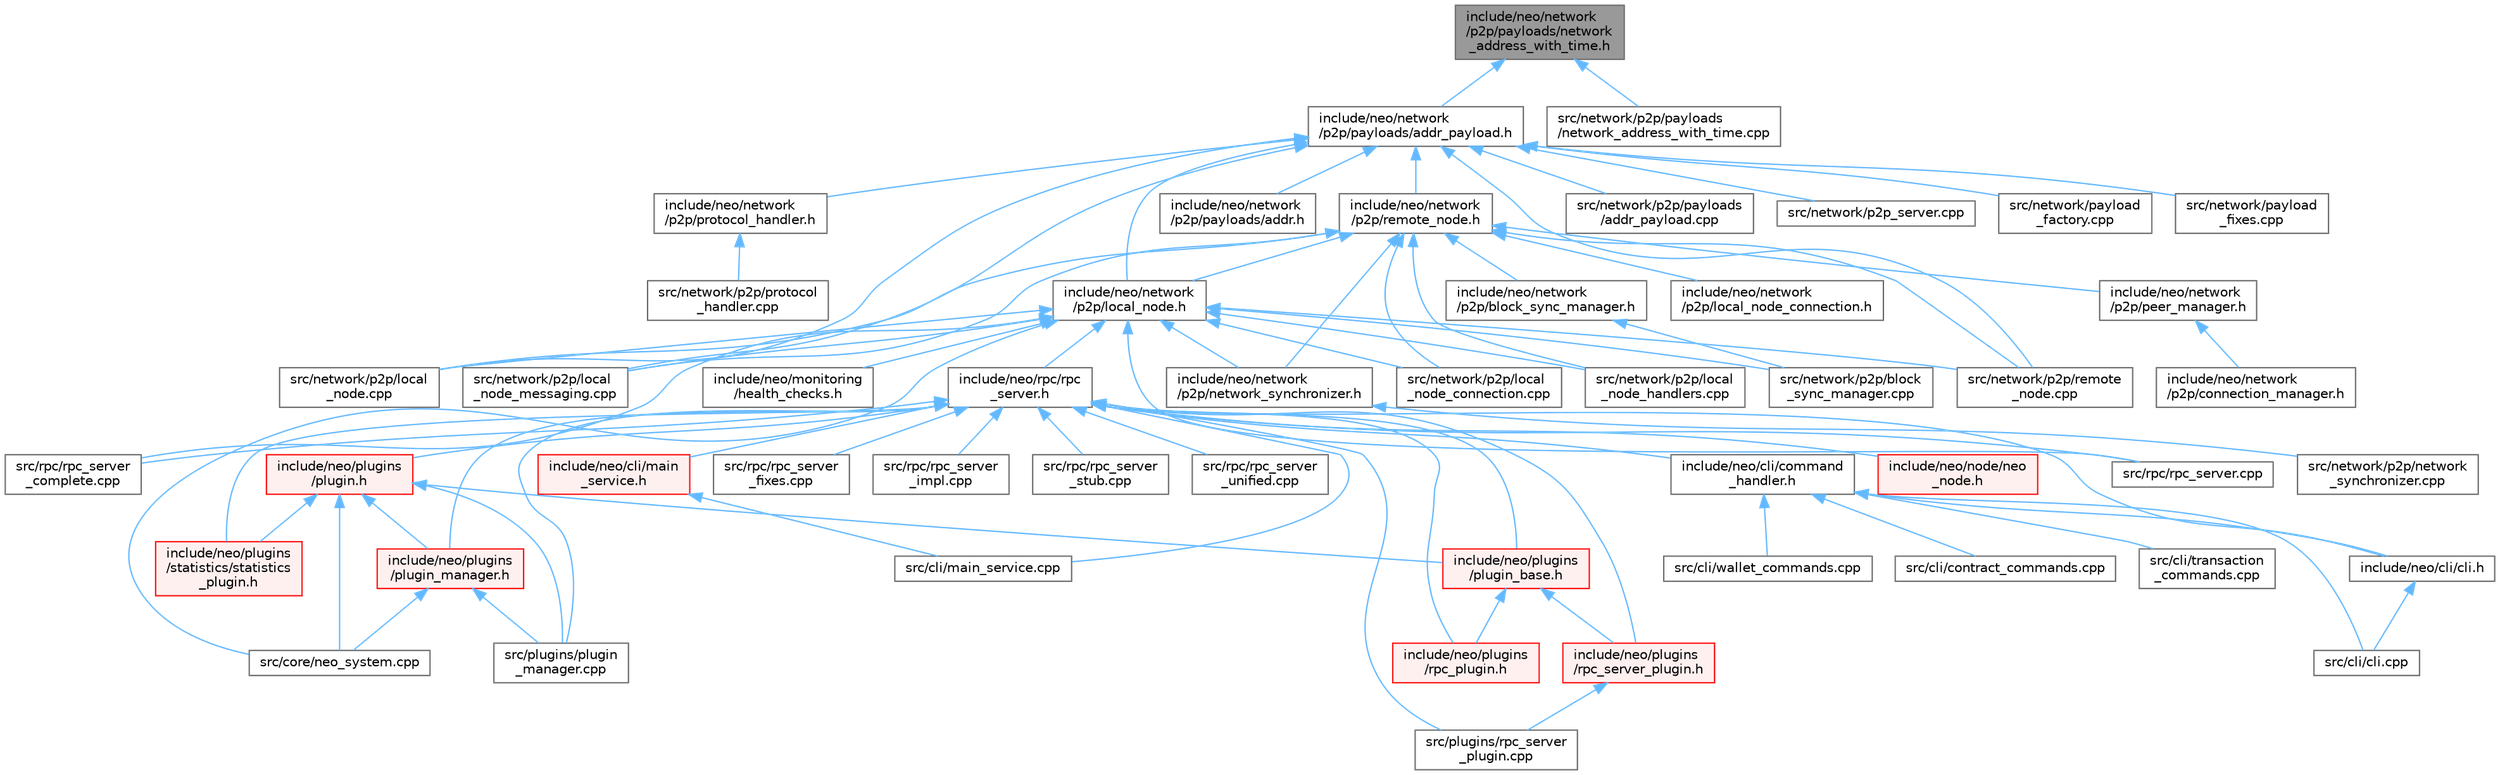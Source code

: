 digraph "include/neo/network/p2p/payloads/network_address_with_time.h"
{
 // LATEX_PDF_SIZE
  bgcolor="transparent";
  edge [fontname=Helvetica,fontsize=10,labelfontname=Helvetica,labelfontsize=10];
  node [fontname=Helvetica,fontsize=10,shape=box,height=0.2,width=0.4];
  Node1 [id="Node000001",label="include/neo/network\l/p2p/payloads/network\l_address_with_time.h",height=0.2,width=0.4,color="gray40", fillcolor="grey60", style="filled", fontcolor="black",tooltip=" "];
  Node1 -> Node2 [id="edge1_Node000001_Node000002",dir="back",color="steelblue1",style="solid",tooltip=" "];
  Node2 [id="Node000002",label="include/neo/network\l/p2p/payloads/addr_payload.h",height=0.2,width=0.4,color="grey40", fillcolor="white", style="filled",URL="$addr__payload_8h.html",tooltip=" "];
  Node2 -> Node3 [id="edge2_Node000002_Node000003",dir="back",color="steelblue1",style="solid",tooltip=" "];
  Node3 [id="Node000003",label="include/neo/network\l/p2p/local_node.h",height=0.2,width=0.4,color="grey40", fillcolor="white", style="filled",URL="$local__node_8h.html",tooltip=" "];
  Node3 -> Node4 [id="edge3_Node000003_Node000004",dir="back",color="steelblue1",style="solid",tooltip=" "];
  Node4 [id="Node000004",label="include/neo/monitoring\l/health_checks.h",height=0.2,width=0.4,color="grey40", fillcolor="white", style="filled",URL="$health__checks_8h.html",tooltip=" "];
  Node3 -> Node5 [id="edge4_Node000003_Node000005",dir="back",color="steelblue1",style="solid",tooltip=" "];
  Node5 [id="Node000005",label="include/neo/network\l/p2p/network_synchronizer.h",height=0.2,width=0.4,color="grey40", fillcolor="white", style="filled",URL="$network__synchronizer_8h.html",tooltip=" "];
  Node5 -> Node6 [id="edge5_Node000005_Node000006",dir="back",color="steelblue1",style="solid",tooltip=" "];
  Node6 [id="Node000006",label="src/network/p2p/network\l_synchronizer.cpp",height=0.2,width=0.4,color="grey40", fillcolor="white", style="filled",URL="$network__synchronizer_8cpp.html",tooltip=" "];
  Node3 -> Node7 [id="edge6_Node000003_Node000007",dir="back",color="steelblue1",style="solid",tooltip=" "];
  Node7 [id="Node000007",label="include/neo/rpc/rpc\l_server.h",height=0.2,width=0.4,color="grey40", fillcolor="white", style="filled",URL="$rpc__server_8h.html",tooltip=" "];
  Node7 -> Node8 [id="edge7_Node000007_Node000008",dir="back",color="steelblue1",style="solid",tooltip=" "];
  Node8 [id="Node000008",label="include/neo/cli/cli.h",height=0.2,width=0.4,color="grey40", fillcolor="white", style="filled",URL="$cli_8h.html",tooltip=" "];
  Node8 -> Node9 [id="edge8_Node000008_Node000009",dir="back",color="steelblue1",style="solid",tooltip=" "];
  Node9 [id="Node000009",label="src/cli/cli.cpp",height=0.2,width=0.4,color="grey40", fillcolor="white", style="filled",URL="$cli_8cpp.html",tooltip=" "];
  Node7 -> Node10 [id="edge9_Node000007_Node000010",dir="back",color="steelblue1",style="solid",tooltip=" "];
  Node10 [id="Node000010",label="include/neo/cli/command\l_handler.h",height=0.2,width=0.4,color="grey40", fillcolor="white", style="filled",URL="$command__handler_8h.html",tooltip=" "];
  Node10 -> Node8 [id="edge10_Node000010_Node000008",dir="back",color="steelblue1",style="solid",tooltip=" "];
  Node10 -> Node9 [id="edge11_Node000010_Node000009",dir="back",color="steelblue1",style="solid",tooltip=" "];
  Node10 -> Node11 [id="edge12_Node000010_Node000011",dir="back",color="steelblue1",style="solid",tooltip=" "];
  Node11 [id="Node000011",label="src/cli/contract_commands.cpp",height=0.2,width=0.4,color="grey40", fillcolor="white", style="filled",URL="$contract__commands_8cpp.html",tooltip=" "];
  Node10 -> Node12 [id="edge13_Node000010_Node000012",dir="back",color="steelblue1",style="solid",tooltip=" "];
  Node12 [id="Node000012",label="src/cli/transaction\l_commands.cpp",height=0.2,width=0.4,color="grey40", fillcolor="white", style="filled",URL="$transaction__commands_8cpp.html",tooltip=" "];
  Node10 -> Node13 [id="edge14_Node000010_Node000013",dir="back",color="steelblue1",style="solid",tooltip=" "];
  Node13 [id="Node000013",label="src/cli/wallet_commands.cpp",height=0.2,width=0.4,color="grey40", fillcolor="white", style="filled",URL="$wallet__commands_8cpp.html",tooltip=" "];
  Node7 -> Node14 [id="edge15_Node000007_Node000014",dir="back",color="steelblue1",style="solid",tooltip=" "];
  Node14 [id="Node000014",label="include/neo/cli/main\l_service.h",height=0.2,width=0.4,color="red", fillcolor="#FFF0F0", style="filled",URL="$main__service_8h.html",tooltip=" "];
  Node14 -> Node23 [id="edge16_Node000014_Node000023",dir="back",color="steelblue1",style="solid",tooltip=" "];
  Node23 [id="Node000023",label="src/cli/main_service.cpp",height=0.2,width=0.4,color="grey40", fillcolor="white", style="filled",URL="$main__service_8cpp.html",tooltip=" "];
  Node7 -> Node27 [id="edge17_Node000007_Node000027",dir="back",color="steelblue1",style="solid",tooltip=" "];
  Node27 [id="Node000027",label="include/neo/node/neo\l_node.h",height=0.2,width=0.4,color="red", fillcolor="#FFF0F0", style="filled",URL="$neo__node_8h.html",tooltip=" "];
  Node7 -> Node32 [id="edge18_Node000007_Node000032",dir="back",color="steelblue1",style="solid",tooltip=" "];
  Node32 [id="Node000032",label="include/neo/plugins\l/plugin.h",height=0.2,width=0.4,color="red", fillcolor="#FFF0F0", style="filled",URL="$plugins_2plugin_8h.html",tooltip=" "];
  Node32 -> Node33 [id="edge19_Node000032_Node000033",dir="back",color="steelblue1",style="solid",tooltip=" "];
  Node33 [id="Node000033",label="include/neo/plugins\l/plugin_base.h",height=0.2,width=0.4,color="red", fillcolor="#FFF0F0", style="filled",URL="$plugin__base_8h.html",tooltip=" "];
  Node33 -> Node39 [id="edge20_Node000033_Node000039",dir="back",color="steelblue1",style="solid",tooltip=" "];
  Node39 [id="Node000039",label="include/neo/plugins\l/rpc_plugin.h",height=0.2,width=0.4,color="red", fillcolor="#FFF0F0", style="filled",URL="$rpc__plugin_8h.html",tooltip=" "];
  Node33 -> Node41 [id="edge21_Node000033_Node000041",dir="back",color="steelblue1",style="solid",tooltip=" "];
  Node41 [id="Node000041",label="include/neo/plugins\l/rpc_server_plugin.h",height=0.2,width=0.4,color="red", fillcolor="#FFF0F0", style="filled",URL="$rpc__server__plugin_8h.html",tooltip=" "];
  Node41 -> Node42 [id="edge22_Node000041_Node000042",dir="back",color="steelblue1",style="solid",tooltip=" "];
  Node42 [id="Node000042",label="src/plugins/rpc_server\l_plugin.cpp",height=0.2,width=0.4,color="grey40", fillcolor="white", style="filled",URL="$rpc__server__plugin_8cpp.html",tooltip=" "];
  Node32 -> Node50 [id="edge23_Node000032_Node000050",dir="back",color="steelblue1",style="solid",tooltip=" "];
  Node50 [id="Node000050",label="include/neo/plugins\l/plugin_manager.h",height=0.2,width=0.4,color="red", fillcolor="#FFF0F0", style="filled",URL="$plugin__manager_8h.html",tooltip=" "];
  Node50 -> Node52 [id="edge24_Node000050_Node000052",dir="back",color="steelblue1",style="solid",tooltip=" "];
  Node52 [id="Node000052",label="src/core/neo_system.cpp",height=0.2,width=0.4,color="grey40", fillcolor="white", style="filled",URL="$core_2neo__system_8cpp.html",tooltip=" "];
  Node50 -> Node53 [id="edge25_Node000050_Node000053",dir="back",color="steelblue1",style="solid",tooltip=" "];
  Node53 [id="Node000053",label="src/plugins/plugin\l_manager.cpp",height=0.2,width=0.4,color="grey40", fillcolor="white", style="filled",URL="$plugin__manager_8cpp.html",tooltip=" "];
  Node32 -> Node54 [id="edge26_Node000032_Node000054",dir="back",color="steelblue1",style="solid",tooltip=" "];
  Node54 [id="Node000054",label="include/neo/plugins\l/statistics/statistics\l_plugin.h",height=0.2,width=0.4,color="red", fillcolor="#FFF0F0", style="filled",URL="$statistics_2statistics__plugin_8h.html",tooltip=" "];
  Node32 -> Node52 [id="edge27_Node000032_Node000052",dir="back",color="steelblue1",style="solid",tooltip=" "];
  Node32 -> Node53 [id="edge28_Node000032_Node000053",dir="back",color="steelblue1",style="solid",tooltip=" "];
  Node7 -> Node33 [id="edge29_Node000007_Node000033",dir="back",color="steelblue1",style="solid",tooltip=" "];
  Node7 -> Node50 [id="edge30_Node000007_Node000050",dir="back",color="steelblue1",style="solid",tooltip=" "];
  Node7 -> Node39 [id="edge31_Node000007_Node000039",dir="back",color="steelblue1",style="solid",tooltip=" "];
  Node7 -> Node41 [id="edge32_Node000007_Node000041",dir="back",color="steelblue1",style="solid",tooltip=" "];
  Node7 -> Node54 [id="edge33_Node000007_Node000054",dir="back",color="steelblue1",style="solid",tooltip=" "];
  Node7 -> Node23 [id="edge34_Node000007_Node000023",dir="back",color="steelblue1",style="solid",tooltip=" "];
  Node7 -> Node53 [id="edge35_Node000007_Node000053",dir="back",color="steelblue1",style="solid",tooltip=" "];
  Node7 -> Node42 [id="edge36_Node000007_Node000042",dir="back",color="steelblue1",style="solid",tooltip=" "];
  Node7 -> Node58 [id="edge37_Node000007_Node000058",dir="back",color="steelblue1",style="solid",tooltip=" "];
  Node58 [id="Node000058",label="src/rpc/rpc_server.cpp",height=0.2,width=0.4,color="grey40", fillcolor="white", style="filled",URL="$rpc__server_8cpp.html",tooltip=" "];
  Node7 -> Node59 [id="edge38_Node000007_Node000059",dir="back",color="steelblue1",style="solid",tooltip=" "];
  Node59 [id="Node000059",label="src/rpc/rpc_server\l_complete.cpp",height=0.2,width=0.4,color="grey40", fillcolor="white", style="filled",URL="$rpc__server__complete_8cpp.html",tooltip=" "];
  Node7 -> Node60 [id="edge39_Node000007_Node000060",dir="back",color="steelblue1",style="solid",tooltip=" "];
  Node60 [id="Node000060",label="src/rpc/rpc_server\l_fixes.cpp",height=0.2,width=0.4,color="grey40", fillcolor="white", style="filled",URL="$rpc__server__fixes_8cpp.html",tooltip=" "];
  Node7 -> Node61 [id="edge40_Node000007_Node000061",dir="back",color="steelblue1",style="solid",tooltip=" "];
  Node61 [id="Node000061",label="src/rpc/rpc_server\l_impl.cpp",height=0.2,width=0.4,color="grey40", fillcolor="white", style="filled",URL="$rpc__server__impl_8cpp.html",tooltip=" "];
  Node7 -> Node62 [id="edge41_Node000007_Node000062",dir="back",color="steelblue1",style="solid",tooltip=" "];
  Node62 [id="Node000062",label="src/rpc/rpc_server\l_stub.cpp",height=0.2,width=0.4,color="grey40", fillcolor="white", style="filled",URL="$rpc__server__stub_8cpp.html",tooltip=" "];
  Node7 -> Node63 [id="edge42_Node000007_Node000063",dir="back",color="steelblue1",style="solid",tooltip=" "];
  Node63 [id="Node000063",label="src/rpc/rpc_server\l_unified.cpp",height=0.2,width=0.4,color="grey40", fillcolor="white", style="filled",URL="$rpc__server__unified_8cpp.html",tooltip=" "];
  Node3 -> Node52 [id="edge43_Node000003_Node000052",dir="back",color="steelblue1",style="solid",tooltip=" "];
  Node3 -> Node64 [id="edge44_Node000003_Node000064",dir="back",color="steelblue1",style="solid",tooltip=" "];
  Node64 [id="Node000064",label="src/network/p2p/block\l_sync_manager.cpp",height=0.2,width=0.4,color="grey40", fillcolor="white", style="filled",URL="$block__sync__manager_8cpp.html",tooltip=" "];
  Node3 -> Node65 [id="edge45_Node000003_Node000065",dir="back",color="steelblue1",style="solid",tooltip=" "];
  Node65 [id="Node000065",label="src/network/p2p/local\l_node.cpp",height=0.2,width=0.4,color="grey40", fillcolor="white", style="filled",URL="$local__node_8cpp.html",tooltip=" "];
  Node3 -> Node66 [id="edge46_Node000003_Node000066",dir="back",color="steelblue1",style="solid",tooltip=" "];
  Node66 [id="Node000066",label="src/network/p2p/local\l_node_connection.cpp",height=0.2,width=0.4,color="grey40", fillcolor="white", style="filled",URL="$local__node__connection_8cpp.html",tooltip=" "];
  Node3 -> Node67 [id="edge47_Node000003_Node000067",dir="back",color="steelblue1",style="solid",tooltip=" "];
  Node67 [id="Node000067",label="src/network/p2p/local\l_node_handlers.cpp",height=0.2,width=0.4,color="grey40", fillcolor="white", style="filled",URL="$local__node__handlers_8cpp.html",tooltip=" "];
  Node3 -> Node68 [id="edge48_Node000003_Node000068",dir="back",color="steelblue1",style="solid",tooltip=" "];
  Node68 [id="Node000068",label="src/network/p2p/local\l_node_messaging.cpp",height=0.2,width=0.4,color="grey40", fillcolor="white", style="filled",URL="$local__node__messaging_8cpp.html",tooltip=" "];
  Node3 -> Node69 [id="edge49_Node000003_Node000069",dir="back",color="steelblue1",style="solid",tooltip=" "];
  Node69 [id="Node000069",label="src/network/p2p/remote\l_node.cpp",height=0.2,width=0.4,color="grey40", fillcolor="white", style="filled",URL="$remote__node_8cpp.html",tooltip=" "];
  Node3 -> Node58 [id="edge50_Node000003_Node000058",dir="back",color="steelblue1",style="solid",tooltip=" "];
  Node3 -> Node59 [id="edge51_Node000003_Node000059",dir="back",color="steelblue1",style="solid",tooltip=" "];
  Node2 -> Node70 [id="edge52_Node000002_Node000070",dir="back",color="steelblue1",style="solid",tooltip=" "];
  Node70 [id="Node000070",label="include/neo/network\l/p2p/payloads/addr.h",height=0.2,width=0.4,color="grey40", fillcolor="white", style="filled",URL="$addr_8h.html",tooltip=" "];
  Node2 -> Node71 [id="edge53_Node000002_Node000071",dir="back",color="steelblue1",style="solid",tooltip=" "];
  Node71 [id="Node000071",label="include/neo/network\l/p2p/protocol_handler.h",height=0.2,width=0.4,color="grey40", fillcolor="white", style="filled",URL="$protocol__handler_8h.html",tooltip=" "];
  Node71 -> Node72 [id="edge54_Node000071_Node000072",dir="back",color="steelblue1",style="solid",tooltip=" "];
  Node72 [id="Node000072",label="src/network/p2p/protocol\l_handler.cpp",height=0.2,width=0.4,color="grey40", fillcolor="white", style="filled",URL="$protocol__handler_8cpp.html",tooltip=" "];
  Node2 -> Node73 [id="edge55_Node000002_Node000073",dir="back",color="steelblue1",style="solid",tooltip=" "];
  Node73 [id="Node000073",label="include/neo/network\l/p2p/remote_node.h",height=0.2,width=0.4,color="grey40", fillcolor="white", style="filled",URL="$remote__node_8h.html",tooltip=" "];
  Node73 -> Node74 [id="edge56_Node000073_Node000074",dir="back",color="steelblue1",style="solid",tooltip=" "];
  Node74 [id="Node000074",label="include/neo/network\l/p2p/block_sync_manager.h",height=0.2,width=0.4,color="grey40", fillcolor="white", style="filled",URL="$block__sync__manager_8h.html",tooltip=" "];
  Node74 -> Node64 [id="edge57_Node000074_Node000064",dir="back",color="steelblue1",style="solid",tooltip=" "];
  Node73 -> Node3 [id="edge58_Node000073_Node000003",dir="back",color="steelblue1",style="solid",tooltip=" "];
  Node73 -> Node75 [id="edge59_Node000073_Node000075",dir="back",color="steelblue1",style="solid",tooltip=" "];
  Node75 [id="Node000075",label="include/neo/network\l/p2p/local_node_connection.h",height=0.2,width=0.4,color="grey40", fillcolor="white", style="filled",URL="$local__node__connection_8h.html",tooltip=" "];
  Node73 -> Node5 [id="edge60_Node000073_Node000005",dir="back",color="steelblue1",style="solid",tooltip=" "];
  Node73 -> Node76 [id="edge61_Node000073_Node000076",dir="back",color="steelblue1",style="solid",tooltip=" "];
  Node76 [id="Node000076",label="include/neo/network\l/p2p/peer_manager.h",height=0.2,width=0.4,color="grey40", fillcolor="white", style="filled",URL="$peer__manager_8h.html",tooltip=" "];
  Node76 -> Node77 [id="edge62_Node000076_Node000077",dir="back",color="steelblue1",style="solid",tooltip=" "];
  Node77 [id="Node000077",label="include/neo/network\l/p2p/connection_manager.h",height=0.2,width=0.4,color="grey40", fillcolor="white", style="filled",URL="$p2p_2connection__manager_8h.html",tooltip=" "];
  Node73 -> Node65 [id="edge63_Node000073_Node000065",dir="back",color="steelblue1",style="solid",tooltip=" "];
  Node73 -> Node66 [id="edge64_Node000073_Node000066",dir="back",color="steelblue1",style="solid",tooltip=" "];
  Node73 -> Node67 [id="edge65_Node000073_Node000067",dir="back",color="steelblue1",style="solid",tooltip=" "];
  Node73 -> Node68 [id="edge66_Node000073_Node000068",dir="back",color="steelblue1",style="solid",tooltip=" "];
  Node73 -> Node69 [id="edge67_Node000073_Node000069",dir="back",color="steelblue1",style="solid",tooltip=" "];
  Node2 -> Node65 [id="edge68_Node000002_Node000065",dir="back",color="steelblue1",style="solid",tooltip=" "];
  Node2 -> Node68 [id="edge69_Node000002_Node000068",dir="back",color="steelblue1",style="solid",tooltip=" "];
  Node2 -> Node78 [id="edge70_Node000002_Node000078",dir="back",color="steelblue1",style="solid",tooltip=" "];
  Node78 [id="Node000078",label="src/network/p2p/payloads\l/addr_payload.cpp",height=0.2,width=0.4,color="grey40", fillcolor="white", style="filled",URL="$addr__payload_8cpp.html",tooltip=" "];
  Node2 -> Node69 [id="edge71_Node000002_Node000069",dir="back",color="steelblue1",style="solid",tooltip=" "];
  Node2 -> Node79 [id="edge72_Node000002_Node000079",dir="back",color="steelblue1",style="solid",tooltip=" "];
  Node79 [id="Node000079",label="src/network/p2p_server.cpp",height=0.2,width=0.4,color="grey40", fillcolor="white", style="filled",URL="$p2p__server_8cpp.html",tooltip=" "];
  Node2 -> Node80 [id="edge73_Node000002_Node000080",dir="back",color="steelblue1",style="solid",tooltip=" "];
  Node80 [id="Node000080",label="src/network/payload\l_factory.cpp",height=0.2,width=0.4,color="grey40", fillcolor="white", style="filled",URL="$payload__factory_8cpp.html",tooltip=" "];
  Node2 -> Node81 [id="edge74_Node000002_Node000081",dir="back",color="steelblue1",style="solid",tooltip=" "];
  Node81 [id="Node000081",label="src/network/payload\l_fixes.cpp",height=0.2,width=0.4,color="grey40", fillcolor="white", style="filled",URL="$payload__fixes_8cpp.html",tooltip=" "];
  Node1 -> Node82 [id="edge75_Node000001_Node000082",dir="back",color="steelblue1",style="solid",tooltip=" "];
  Node82 [id="Node000082",label="src/network/p2p/payloads\l/network_address_with_time.cpp",height=0.2,width=0.4,color="grey40", fillcolor="white", style="filled",URL="$payloads_2network__address__with__time_8cpp.html",tooltip=" "];
}
